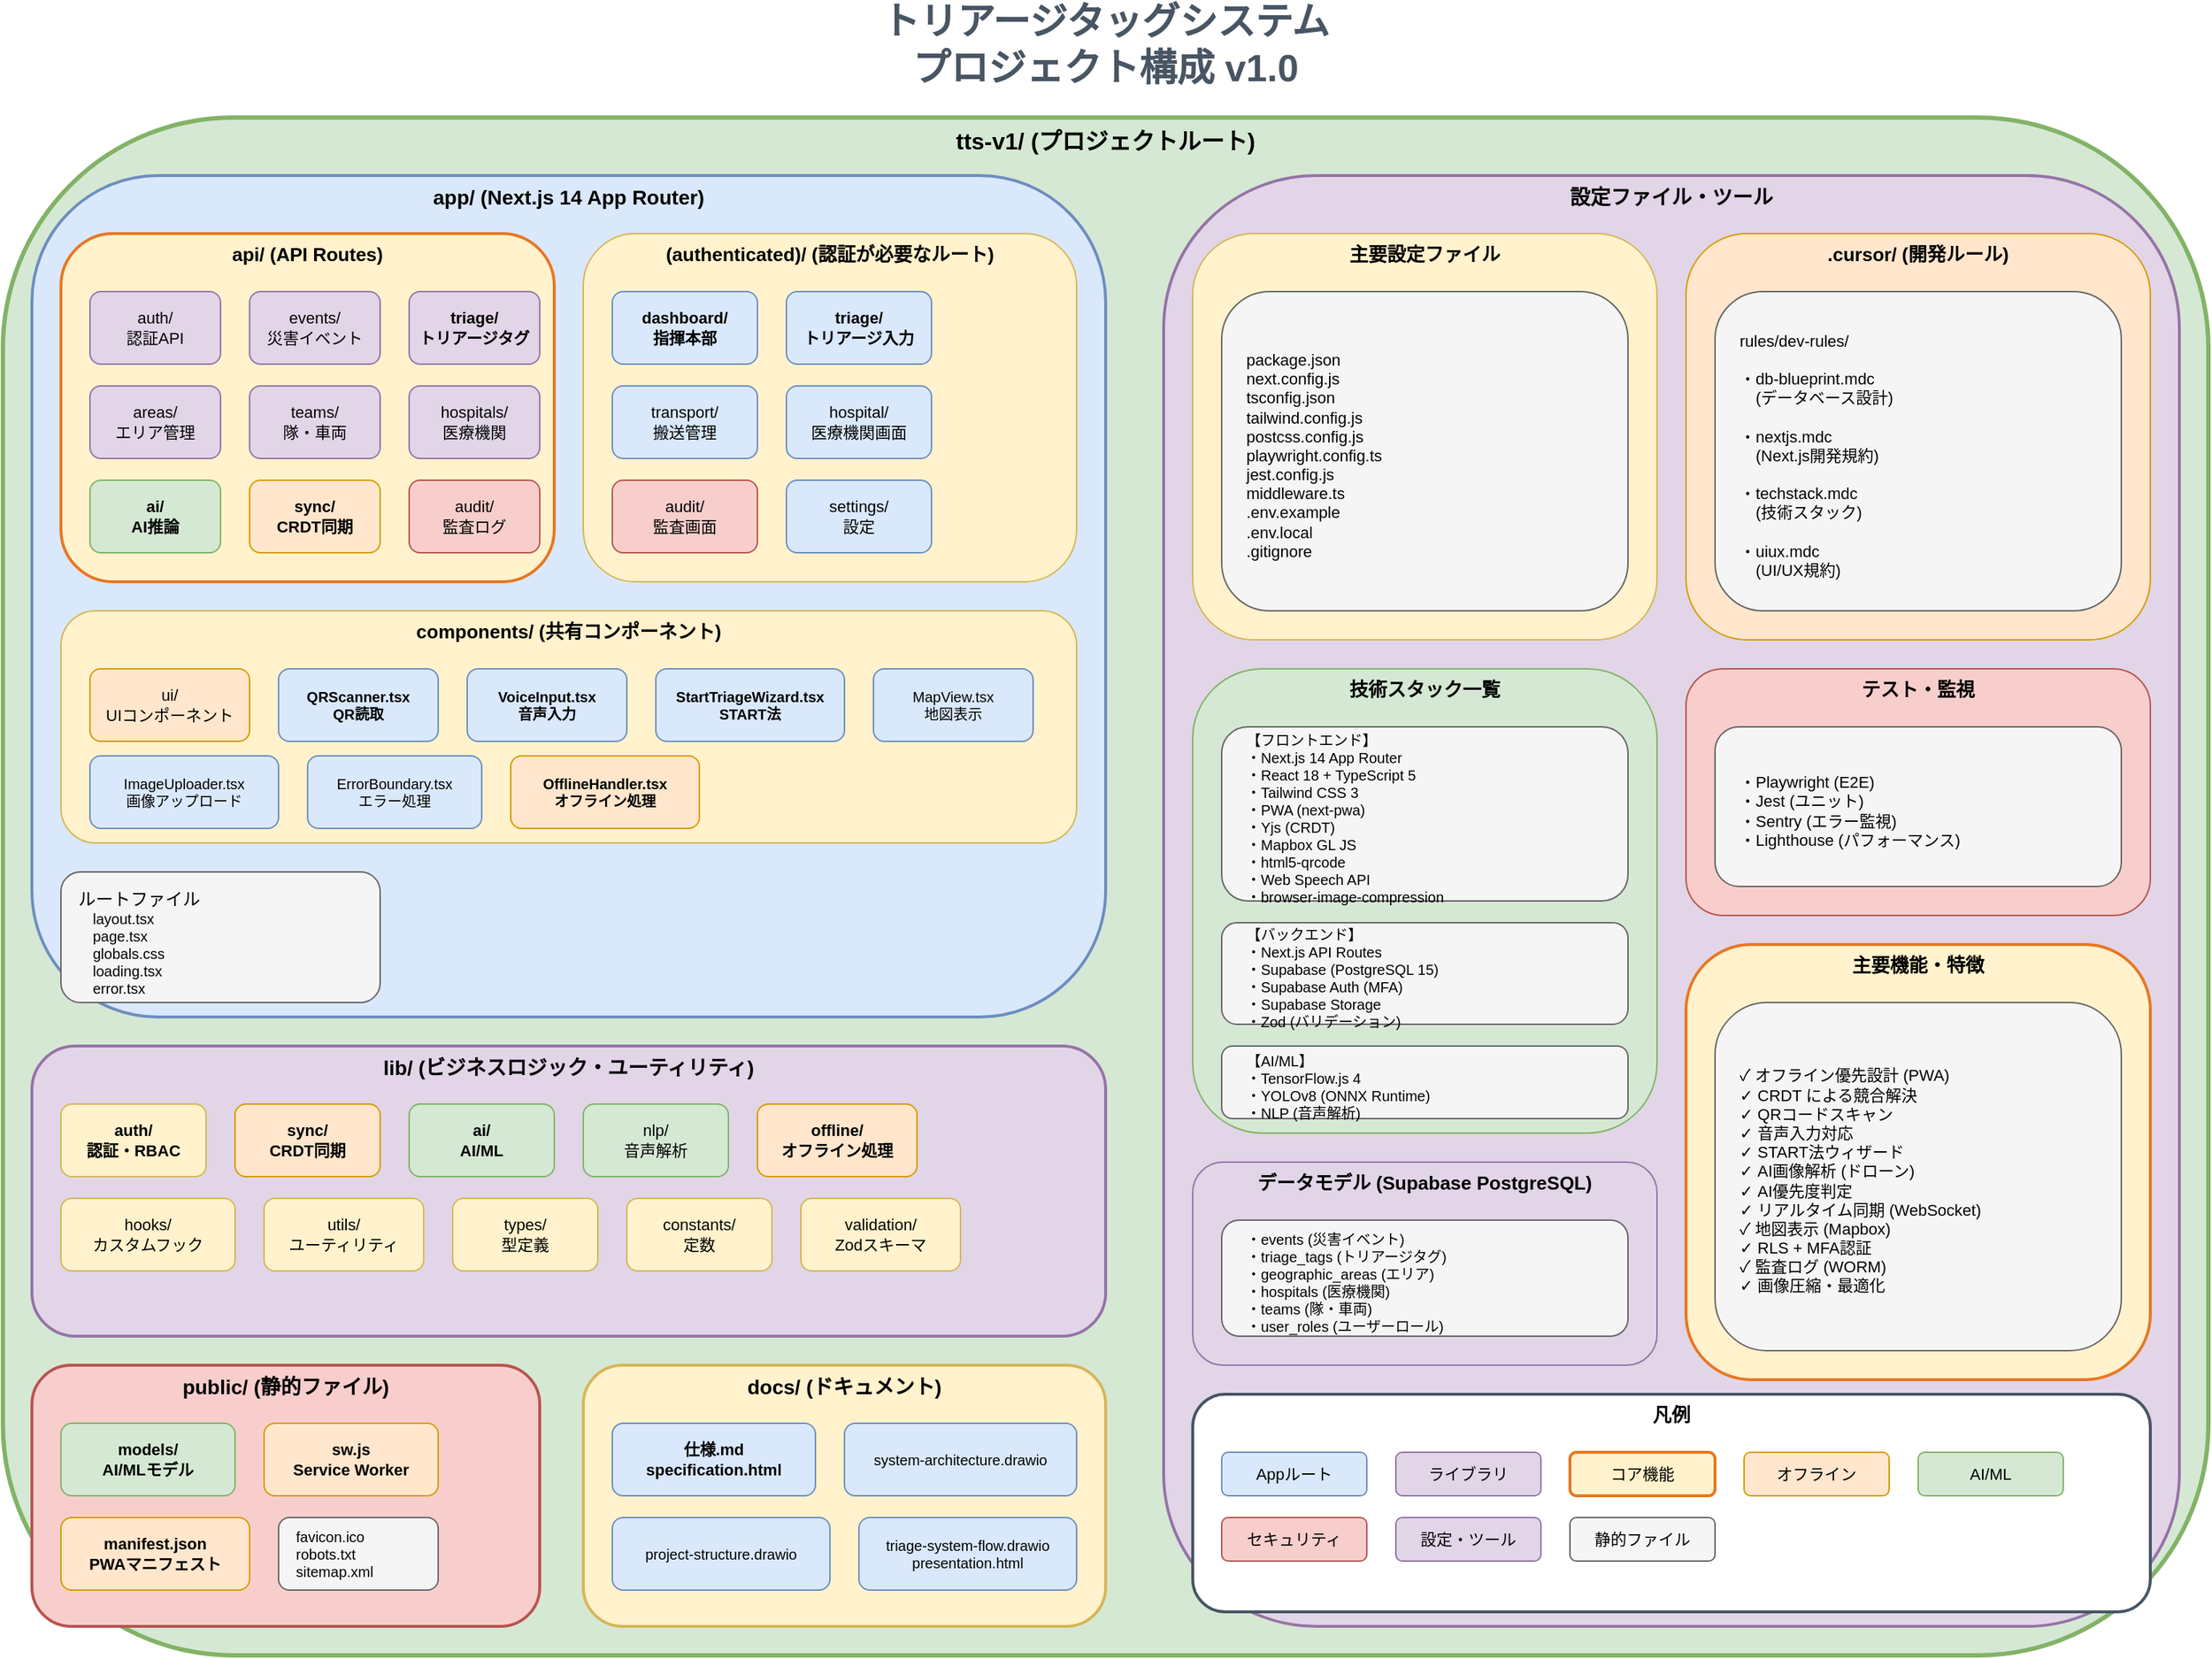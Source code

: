 <mxfile version="24.0.0">
  <diagram name="トリアージタッグシステム プロジェクト構成" id="tts-project-structure">
    <mxGraphModel dx="1600" dy="1100" grid="1" gridSize="10" guides="1" tooltips="1" connect="1" arrows="1" fold="1" page="1" pageScale="1" pageWidth="1600" pageHeight="1200" math="0" shadow="0">
      <root>
        <mxCell id="0" />
        <mxCell id="1" parent="0" />

        <!-- Title -->
        <mxCell id="title" value="トリアージタッグシステム&#xa;プロジェクト構成 v1.0" style="text;html=1;strokeColor=none;fillColor=none;align=center;verticalAlign=middle;whiteSpace=wrap;rounded=0;fontSize=26;fontStyle=1;fontColor=#485563" vertex="1" parent="1">
          <mxGeometry x="500" y="20" width="600" height="60" as="geometry" />
        </mxCell>

        <!-- Root Directory -->
        <mxCell id="root" value="tts-v1/ (プロジェクトルート)" style="rounded=1;whiteSpace=wrap;html=1;fillColor=#d5e8d4;strokeColor=#82b366;fontSize=16;fontStyle=1;verticalAlign=top;strokeWidth=3;" vertex="1" parent="1">
          <mxGeometry x="40" y="100" width="1520" height="1060" as="geometry" />
        </mxCell>

        <!-- App Directory (Main) -->
        <mxCell id="app-dir" value="app/ (Next.js 14 App Router)" style="rounded=1;whiteSpace=wrap;html=1;fillColor=#dae8fc;strokeColor=#6c8ebf;fontSize=14;fontStyle=1;verticalAlign=top;strokeWidth=2;" vertex="1" parent="1">
          <mxGeometry x="60" y="140" width="740" height="580" as="geometry" />
        </mxCell>

        <!-- API Routes -->
        <mxCell id="api" value="api/ (API Routes)" style="rounded=1;whiteSpace=wrap;html=1;fillColor=#fff2cc;strokeColor=#E87722;fontSize=13;fontStyle=1;verticalAlign=top;strokeWidth=2;" vertex="1" parent="1">
          <mxGeometry x="80" y="180" width="340" height="240" as="geometry" />
        </mxCell>

        <mxCell id="api-auth" value="auth/&#xa;認証API" style="rounded=1;whiteSpace=wrap;html=1;fillColor=#e1d5e7;strokeColor=#9673a6;fontSize=11;" vertex="1" parent="1">
          <mxGeometry x="100" y="220" width="90" height="50" as="geometry" />
        </mxCell>

        <mxCell id="api-events" value="events/&#xa;災害イベント" style="rounded=1;whiteSpace=wrap;html=1;fillColor=#e1d5e7;strokeColor=#9673a6;fontSize=11;" vertex="1" parent="1">
          <mxGeometry x="210" y="220" width="90" height="50" as="geometry" />
        </mxCell>

        <mxCell id="api-triage" value="triage/&#xa;トリアージタグ" style="rounded=1;whiteSpace=wrap;html=1;fillColor=#e1d5e7;strokeColor=#9673a6;fontSize=11;fontStyle=1;" vertex="1" parent="1">
          <mxGeometry x="320" y="220" width="90" height="50" as="geometry" />
        </mxCell>

        <mxCell id="api-areas" value="areas/&#xa;エリア管理" style="rounded=1;whiteSpace=wrap;html=1;fillColor=#e1d5e7;strokeColor=#9673a6;fontSize=11;" vertex="1" parent="1">
          <mxGeometry x="100" y="285" width="90" height="50" as="geometry" />
        </mxCell>

        <mxCell id="api-teams" value="teams/&#xa;隊・車両" style="rounded=1;whiteSpace=wrap;html=1;fillColor=#e1d5e7;strokeColor=#9673a6;fontSize=11;" vertex="1" parent="1">
          <mxGeometry x="210" y="285" width="90" height="50" as="geometry" />
        </mxCell>

        <mxCell id="api-hospitals" value="hospitals/&#xa;医療機関" style="rounded=1;whiteSpace=wrap;html=1;fillColor=#e1d5e7;strokeColor=#9673a6;fontSize=11;" vertex="1" parent="1">
          <mxGeometry x="320" y="285" width="90" height="50" as="geometry" />
        </mxCell>

        <mxCell id="api-ai" value="ai/&#xa;AI推論" style="rounded=1;whiteSpace=wrap;html=1;fillColor=#d5e8d4;strokeColor=#82b366;fontSize=11;fontStyle=1;" vertex="1" parent="1">
          <mxGeometry x="100" y="350" width="90" height="50" as="geometry" />
        </mxCell>

        <mxCell id="api-sync" value="sync/&#xa;CRDT同期" style="rounded=1;whiteSpace=wrap;html=1;fillColor=#ffe6cc;strokeColor=#d79b00;fontSize=11;fontStyle=1;" vertex="1" parent="1">
          <mxGeometry x="210" y="350" width="90" height="50" as="geometry" />
        </mxCell>

        <mxCell id="api-audit" value="audit/&#xa;監査ログ" style="rounded=1;whiteSpace=wrap;html=1;fillColor=#f8cecc;strokeColor=#b85450;fontSize=11;" vertex="1" parent="1">
          <mxGeometry x="320" y="350" width="90" height="50" as="geometry" />
        </mxCell>

        <!-- Pages/Routes (Authenticated) -->
        <mxCell id="routes" value="(authenticated)/ (認証が必要なルート)" style="rounded=1;whiteSpace=wrap;html=1;fillColor=#fff2cc;strokeColor=#d6b656;fontSize=13;fontStyle=1;verticalAlign=top;" vertex="1" parent="1">
          <mxGeometry x="440" y="180" width="340" height="240" as="geometry" />
        </mxCell>

        <mxCell id="route-dashboard" value="dashboard/&#xa;指揮本部" style="rounded=1;whiteSpace=wrap;html=1;fillColor=#dae8fc;strokeColor=#6c8ebf;fontSize=11;fontStyle=1;" vertex="1" parent="1">
          <mxGeometry x="460" y="220" width="100" height="50" as="geometry" />
        </mxCell>

        <mxCell id="route-triage" value="triage/&#xa;トリアージ入力" style="rounded=1;whiteSpace=wrap;html=1;fillColor=#dae8fc;strokeColor=#6c8ebf;fontSize=11;fontStyle=1;" vertex="1" parent="1">
          <mxGeometry x="580" y="220" width="100" height="50" as="geometry" />
        </mxCell>

        <mxCell id="route-transport" value="transport/&#xa;搬送管理" style="rounded=1;whiteSpace=wrap;html=1;fillColor=#dae8fc;strokeColor=#6c8ebf;fontSize=11;" vertex="1" parent="1">
          <mxGeometry x="460" y="285" width="100" height="50" as="geometry" />
        </mxCell>

        <mxCell id="route-hospital" value="hospital/&#xa;医療機関画面" style="rounded=1;whiteSpace=wrap;html=1;fillColor=#dae8fc;strokeColor=#6c8ebf;fontSize=11;" vertex="1" parent="1">
          <mxGeometry x="580" y="285" width="100" height="50" as="geometry" />
        </mxCell>

        <mxCell id="route-audit" value="audit/&#xa;監査画面" style="rounded=1;whiteSpace=wrap;html=1;fillColor=#f8cecc;strokeColor=#b85450;fontSize=11;" vertex="1" parent="1">
          <mxGeometry x="460" y="350" width="100" height="50" as="geometry" />
        </mxCell>

        <mxCell id="route-settings" value="settings/&#xa;設定" style="rounded=1;whiteSpace=wrap;html=1;fillColor=#dae8fc;strokeColor=#6c8ebf;fontSize=11;" vertex="1" parent="1">
          <mxGeometry x="580" y="350" width="100" height="50" as="geometry" />
        </mxCell>

        <!-- Components -->
        <mxCell id="components" value="components/ (共有コンポーネント)" style="rounded=1;whiteSpace=wrap;html=1;fillColor=#fff2cc;strokeColor=#d6b656;fontSize=13;fontStyle=1;verticalAlign=top;" vertex="1" parent="1">
          <mxGeometry x="80" y="440" width="700" height="160" as="geometry" />
        </mxCell>

        <mxCell id="comp-ui" value="ui/&#xa;UIコンポーネント" style="rounded=1;whiteSpace=wrap;html=1;fillColor=#ffe6cc;strokeColor=#d79b00;fontSize=11;" vertex="1" parent="1">
          <mxGeometry x="100" y="480" width="110" height="50" as="geometry" />
        </mxCell>

        <mxCell id="comp-qr" value="QRScanner.tsx&#xa;QR読取" style="rounded=1;whiteSpace=wrap;html=1;fillColor=#dae8fc;strokeColor=#6c8ebf;fontSize=10;fontStyle=1;" vertex="1" parent="1">
          <mxGeometry x="230" y="480" width="110" height="50" as="geometry" />
        </mxCell>

        <mxCell id="comp-voice" value="VoiceInput.tsx&#xa;音声入力" style="rounded=1;whiteSpace=wrap;html=1;fillColor=#dae8fc;strokeColor=#6c8ebf;fontSize=10;fontStyle=1;" vertex="1" parent="1">
          <mxGeometry x="360" y="480" width="110" height="50" as="geometry" />
        </mxCell>

        <mxCell id="comp-wizard" value="StartTriageWizard.tsx&#xa;START法" style="rounded=1;whiteSpace=wrap;html=1;fillColor=#dae8fc;strokeColor=#6c8ebf;fontSize=10;fontStyle=1;" vertex="1" parent="1">
          <mxGeometry x="490" y="480" width="130" height="50" as="geometry" />
        </mxCell>

        <mxCell id="comp-map" value="MapView.tsx&#xa;地図表示" style="rounded=1;whiteSpace=wrap;html=1;fillColor=#dae8fc;strokeColor=#6c8ebf;fontSize=10;" vertex="1" parent="1">
          <mxGeometry x="640" y="480" width="110" height="50" as="geometry" />
        </mxCell>

        <mxCell id="comp-image" value="ImageUploader.tsx&#xa;画像アップロード" style="rounded=1;whiteSpace=wrap;html=1;fillColor=#dae8fc;strokeColor=#6c8ebf;fontSize=10;" vertex="1" parent="1">
          <mxGeometry x="100" y="540" width="130" height="50" as="geometry" />
        </mxCell>

        <mxCell id="comp-error" value="ErrorBoundary.tsx&#xa;エラー処理" style="rounded=1;whiteSpace=wrap;html=1;fillColor=#dae8fc;strokeColor=#6c8ebf;fontSize=10;" vertex="1" parent="1">
          <mxGeometry x="250" y="540" width="120" height="50" as="geometry" />
        </mxCell>

        <mxCell id="comp-offline" value="OfflineHandler.tsx&#xa;オフライン処理" style="rounded=1;whiteSpace=wrap;html=1;fillColor=#ffe6cc;strokeColor=#d79b00;fontSize=10;fontStyle=1;" vertex="1" parent="1">
          <mxGeometry x="390" y="540" width="130" height="50" as="geometry" />
        </mxCell>

        <!-- App Root Files -->
        <mxCell id="app-files" value="ルートファイル" style="rounded=1;whiteSpace=wrap;html=1;fillColor=#f5f5f5;strokeColor=#666666;fontSize=12;verticalAlign=top;align=left;spacingLeft=10;spacingTop=5;" vertex="1" parent="1">
          <mxGeometry x="80" y="620" width="220" height="90" as="geometry" />
        </mxCell>

        <mxCell id="app-files-list" value="layout.tsx&#xa;page.tsx&#xa;globals.css&#xa;loading.tsx&#xa;error.tsx" style="text;html=1;strokeColor=none;fillColor=none;align=left;verticalAlign=top;whiteSpace=wrap;rounded=0;fontSize=10;spacingLeft=10;" vertex="1" parent="1">
          <mxGeometry x="90" y="640" width="200" height="60" as="geometry" />
        </mxCell>

        <!-- Lib Directory -->
        <mxCell id="lib-dir" value="lib/ (ビジネスロジック・ユーティリティ)" style="rounded=1;whiteSpace=wrap;html=1;fillColor=#e1d5e7;strokeColor=#9673a6;fontSize=14;fontStyle=1;verticalAlign=top;strokeWidth=2;" vertex="1" parent="1">
          <mxGeometry x="60" y="740" width="740" height="200" as="geometry" />
        </mxCell>

        <mxCell id="lib-auth" value="auth/&#xa;認証・RBAC" style="rounded=1;whiteSpace=wrap;html=1;fillColor=#fff2cc;strokeColor=#d6b656;fontSize=11;fontStyle=1;" vertex="1" parent="1">
          <mxGeometry x="80" y="780" width="100" height="50" as="geometry" />
        </mxCell>

        <mxCell id="lib-sync" value="sync/&#xa;CRDT同期" style="rounded=1;whiteSpace=wrap;html=1;fillColor=#ffe6cc;strokeColor=#d79b00;fontSize=11;fontStyle=1;" vertex="1" parent="1">
          <mxGeometry x="200" y="780" width="100" height="50" as="geometry" />
        </mxCell>

        <mxCell id="lib-ai" value="ai/&#xa;AI/ML" style="rounded=1;whiteSpace=wrap;html=1;fillColor=#d5e8d4;strokeColor=#82b366;fontSize=11;fontStyle=1;" vertex="1" parent="1">
          <mxGeometry x="320" y="780" width="100" height="50" as="geometry" />
        </mxCell>

        <mxCell id="lib-nlp" value="nlp/&#xa;音声解析" style="rounded=1;whiteSpace=wrap;html=1;fillColor=#d5e8d4;strokeColor=#82b366;fontSize=11;" vertex="1" parent="1">
          <mxGeometry x="440" y="780" width="100" height="50" as="geometry" />
        </mxCell>

        <mxCell id="lib-offline" value="offline/&#xa;オフライン処理" style="rounded=1;whiteSpace=wrap;html=1;fillColor=#ffe6cc;strokeColor=#d79b00;fontSize=11;fontStyle=1;" vertex="1" parent="1">
          <mxGeometry x="560" y="780" width="110" height="50" as="geometry" />
        </mxCell>

        <mxCell id="lib-hooks" value="hooks/&#xa;カスタムフック" style="rounded=1;whiteSpace=wrap;html=1;fillColor=#fff2cc;strokeColor=#d6b656;fontSize=11;" vertex="1" parent="1">
          <mxGeometry x="80" y="845" width="120" height="50" as="geometry" />
        </mxCell>

        <mxCell id="lib-utils" value="utils/&#xa;ユーティリティ" style="rounded=1;whiteSpace=wrap;html=1;fillColor=#fff2cc;strokeColor=#d6b656;fontSize=11;" vertex="1" parent="1">
          <mxGeometry x="220" y="845" width="110" height="50" as="geometry" />
        </mxCell>

        <mxCell id="lib-types" value="types/&#xa;型定義" style="rounded=1;whiteSpace=wrap;html=1;fillColor=#fff2cc;strokeColor=#d6b656;fontSize=11;" vertex="1" parent="1">
          <mxGeometry x="350" y="845" width="100" height="50" as="geometry" />
        </mxCell>

        <mxCell id="lib-constants" value="constants/&#xa;定数" style="rounded=1;whiteSpace=wrap;html=1;fillColor=#fff2cc;strokeColor=#d6b656;fontSize=11;" vertex="1" parent="1">
          <mxGeometry x="470" y="845" width="100" height="50" as="geometry" />
        </mxCell>

        <mxCell id="lib-validation" value="validation/&#xa;Zodスキーマ" style="rounded=1;whiteSpace=wrap;html=1;fillColor=#fff2cc;strokeColor=#d6b656;fontSize=11;" vertex="1" parent="1">
          <mxGeometry x="590" y="845" width="110" height="50" as="geometry" />
        </mxCell>

        <!-- Public Directory -->
        <mxCell id="public-dir" value="public/ (静的ファイル)" style="rounded=1;whiteSpace=wrap;html=1;fillColor=#f8cecc;strokeColor=#b85450;fontSize=14;fontStyle=1;verticalAlign=top;strokeWidth=2;" vertex="1" parent="1">
          <mxGeometry x="60" y="960" width="350" height="180" as="geometry" />
        </mxCell>

        <mxCell id="public-models" value="models/&#xa;AI/MLモデル" style="rounded=1;whiteSpace=wrap;html=1;fillColor=#d5e8d4;strokeColor=#82b366;fontSize=11;fontStyle=1;" vertex="1" parent="1">
          <mxGeometry x="80" y="1000" width="120" height="50" as="geometry" />
        </mxCell>

        <mxCell id="public-sw" value="sw.js&#xa;Service Worker" style="rounded=1;whiteSpace=wrap;html=1;fillColor=#ffe6cc;strokeColor=#d79b00;fontSize=11;fontStyle=1;" vertex="1" parent="1">
          <mxGeometry x="220" y="1000" width="120" height="50" as="geometry" />
        </mxCell>

        <mxCell id="public-manifest" value="manifest.json&#xa;PWAマニフェスト" style="rounded=1;whiteSpace=wrap;html=1;fillColor=#ffe6cc;strokeColor=#d79b00;fontSize=11;fontStyle=1;" vertex="1" parent="1">
          <mxGeometry x="80" y="1065" width="130" height="50" as="geometry" />
        </mxCell>

        <mxCell id="public-static" value="favicon.ico&#xa;robots.txt&#xa;sitemap.xml" style="rounded=1;whiteSpace=wrap;html=1;fillColor=#f5f5f5;strokeColor=#666666;fontSize=10;align=left;spacingLeft=10;" vertex="1" parent="1">
          <mxGeometry x="230" y="1065" width="110" height="50" as="geometry" />
        </mxCell>

        <!-- Docs Directory -->
        <mxCell id="docs-dir" value="docs/ (ドキュメント)" style="rounded=1;whiteSpace=wrap;html=1;fillColor=#fff2cc;strokeColor=#d6b656;fontSize=14;fontStyle=1;verticalAlign=top;strokeWidth=2;" vertex="1" parent="1">
          <mxGeometry x="440" y="960" width="360" height="180" as="geometry" />
        </mxCell>

        <mxCell id="docs-spec" value="仕様.md&#xa;specification.html" style="rounded=1;whiteSpace=wrap;html=1;fillColor=#dae8fc;strokeColor=#6c8ebf;fontSize=11;fontStyle=1;" vertex="1" parent="1">
          <mxGeometry x="460" y="1000" width="140" height="50" as="geometry" />
        </mxCell>

        <mxCell id="docs-arch" value="system-architecture.drawio" style="rounded=1;whiteSpace=wrap;html=1;fillColor=#dae8fc;strokeColor=#6c8ebf;fontSize=10;" vertex="1" parent="1">
          <mxGeometry x="620" y="1000" width="160" height="50" as="geometry" />
        </mxCell>

        <mxCell id="docs-structure" value="project-structure.drawio" style="rounded=1;whiteSpace=wrap;html=1;fillColor=#dae8fc;strokeColor=#6c8ebf;fontSize=10;" vertex="1" parent="1">
          <mxGeometry x="460" y="1065" width="150" height="50" as="geometry" />
        </mxCell>

        <mxCell id="docs-flow" value="triage-system-flow.drawio&#xa;presentation.html" style="rounded=1;whiteSpace=wrap;html=1;fillColor=#dae8fc;strokeColor=#6c8ebf;fontSize=10;" vertex="1" parent="1">
          <mxGeometry x="630" y="1065" width="150" height="50" as="geometry" />
        </mxCell>

        <!-- Config and Tools (Right Side) -->
        <mxCell id="config-dir" value="設定ファイル・ツール" style="rounded=1;whiteSpace=wrap;html=1;fillColor=#e1d5e7;strokeColor=#9673a6;fontSize=14;fontStyle=1;verticalAlign=top;strokeWidth=2;" vertex="1" parent="1">
          <mxGeometry x="840" y="140" width="700" height="1000" as="geometry" />
        </mxCell>

        <!-- Config Files -->
        <mxCell id="config-main" value="主要設定ファイル" style="rounded=1;whiteSpace=wrap;html=1;fillColor=#fff2cc;strokeColor=#d6b656;fontSize=13;fontStyle=1;verticalAlign=top;" vertex="1" parent="1">
          <mxGeometry x="860" y="180" width="320" height="280" as="geometry" />
        </mxCell>

        <mxCell id="config-files" value="package.json&#xa;next.config.js&#xa;tsconfig.json&#xa;tailwind.config.js&#xa;postcss.config.js&#xa;playwright.config.ts&#xa;jest.config.js&#xa;middleware.ts&#xa;.env.example&#xa;.env.local&#xa;.gitignore" style="rounded=1;whiteSpace=wrap;html=1;fillColor=#f5f5f5;strokeColor=#666666;align=left;spacingLeft=15;spacingTop=5;fontSize=11;" vertex="1" parent="1">
          <mxGeometry x="880" y="220" width="280" height="220" as="geometry" />
        </mxCell>

        <!-- Cursor Rules -->
        <mxCell id="cursor-dir" value=".cursor/ (開発ルール)" style="rounded=1;whiteSpace=wrap;html=1;fillColor=#ffe6cc;strokeColor=#d79b00;fontSize=13;fontStyle=1;verticalAlign=top;" vertex="1" parent="1">
          <mxGeometry x="1200" y="180" width="320" height="280" as="geometry" />
        </mxCell>

        <mxCell id="cursor-rules" value="rules/dev-rules/&#xa;&#xa;・db-blueprint.mdc&#xa;　(データベース設計)&#xa;&#xa;・nextjs.mdc&#xa;　(Next.js開発規約)&#xa;&#xa;・techstack.mdc&#xa;　(技術スタック)&#xa;&#xa;・uiux.mdc&#xa;　(UI/UX規約)" style="rounded=1;whiteSpace=wrap;html=1;fillColor=#f5f5f5;strokeColor=#666666;align=left;spacingLeft=15;spacingTop=5;fontSize=11;" vertex="1" parent="1">
          <mxGeometry x="1220" y="220" width="280" height="220" as="geometry" />
        </mxCell>

        <!-- Tech Stack -->
        <mxCell id="tech-stack-box" value="技術スタック一覧" style="rounded=1;whiteSpace=wrap;html=1;fillColor=#d5e8d4;strokeColor=#82b366;fontSize=13;fontStyle=1;verticalAlign=top;" vertex="1" parent="1">
          <mxGeometry x="860" y="480" width="320" height="320" as="geometry" />
        </mxCell>

        <mxCell id="tech-frontend" value="【フロントエンド】&#xa;・Next.js 14 App Router&#xa;・React 18 + TypeScript 5&#xa;・Tailwind CSS 3&#xa;・PWA (next-pwa)&#xa;・Yjs (CRDT)&#xa;・Mapbox GL JS&#xa;・html5-qrcode&#xa;・Web Speech API&#xa;・browser-image-compression" style="rounded=1;whiteSpace=wrap;html=1;fillColor=#f5f5f5;strokeColor=#666666;align=left;spacingLeft=15;spacingTop=5;fontSize=10;" vertex="1" parent="1">
          <mxGeometry x="880" y="520" width="280" height="120" as="geometry" />
        </mxCell>

        <mxCell id="tech-backend" value="【バックエンド】&#xa;・Next.js API Routes&#xa;・Supabase (PostgreSQL 15)&#xa;・Supabase Auth (MFA)&#xa;・Supabase Storage&#xa;・Zod (バリデーション)" style="rounded=1;whiteSpace=wrap;html=1;fillColor=#f5f5f5;strokeColor=#666666;align=left;spacingLeft=15;spacingTop=5;fontSize=10;" vertex="1" parent="1">
          <mxGeometry x="880" y="655" width="280" height="70" as="geometry" />
        </mxCell>

        <mxCell id="tech-ai" value="【AI/ML】&#xa;・TensorFlow.js 4&#xa;・YOLOv8 (ONNX Runtime)&#xa;・NLP (音声解析)" style="rounded=1;whiteSpace=wrap;html=1;fillColor=#f5f5f5;strokeColor=#666666;align=left;spacingLeft=15;spacingTop=5;fontSize=10;" vertex="1" parent="1">
          <mxGeometry x="880" y="740" width="280" height="50" as="geometry" />
        </mxCell>

        <!-- Testing & Monitoring -->
        <mxCell id="testing-box" value="テスト・監視" style="rounded=1;whiteSpace=wrap;html=1;fillColor=#f8cecc;strokeColor=#b85450;fontSize=13;fontStyle=1;verticalAlign=top;" vertex="1" parent="1">
          <mxGeometry x="1200" y="480" width="320" height="170" as="geometry" />
        </mxCell>

        <mxCell id="testing-tools" value="・Playwright (E2E)&#xa;・Jest (ユニット)&#xa;・Sentry (エラー監視)&#xa;・Lighthouse (パフォーマンス)" style="rounded=1;whiteSpace=wrap;html=1;fillColor=#f5f5f5;strokeColor=#666666;align=left;spacingLeft=15;spacingTop=5;fontSize=11;" vertex="1" parent="1">
          <mxGeometry x="1220" y="520" width="280" height="110" as="geometry" />
        </mxCell>

        <!-- Key Features -->
        <mxCell id="features-box" value="主要機能・特徴" style="rounded=1;whiteSpace=wrap;html=1;fillColor=#fff2cc;strokeColor=#E87722;fontSize=13;fontStyle=1;verticalAlign=top;strokeWidth=2;" vertex="1" parent="1">
          <mxGeometry x="1200" y="670" width="320" height="300" as="geometry" />
        </mxCell>

        <mxCell id="features-list" value="✓ オフライン優先設計 (PWA)&#xa;✓ CRDT による競合解決&#xa;✓ QRコードスキャン&#xa;✓ 音声入力対応&#xa;✓ START法ウィザード&#xa;✓ AI画像解析 (ドローン)&#xa;✓ AI優先度判定&#xa;✓ リアルタイム同期 (WebSocket)&#xa;✓ 地図表示 (Mapbox)&#xa;✓ RLS + MFA認証&#xa;✓ 監査ログ (WORM)&#xa;✓ 画像圧縮・最適化" style="rounded=1;whiteSpace=wrap;html=1;fillColor=#f5f5f5;strokeColor=#666666;align=left;spacingLeft=15;spacingTop=5;fontSize=11;" vertex="1" parent="1">
          <mxGeometry x="1220" y="710" width="280" height="240" as="geometry" />
        </mxCell>

        <!-- Database Schema -->
        <mxCell id="db-box" value="データモデル (Supabase PostgreSQL)" style="rounded=1;whiteSpace=wrap;html=1;fillColor=#e1d5e7;strokeColor=#9673a6;fontSize=13;fontStyle=1;verticalAlign=top;" vertex="1" parent="1">
          <mxGeometry x="860" y="820" width="320" height="140" as="geometry" />
        </mxCell>

        <mxCell id="db-tables" value="・events (災害イベント)&#xa;・triage_tags (トリアージタグ)&#xa;・geographic_areas (エリア)&#xa;・hospitals (医療機関)&#xa;・teams (隊・車両)&#xa;・user_roles (ユーザーロール)" style="rounded=1;whiteSpace=wrap;html=1;fillColor=#f5f5f5;strokeColor=#666666;align=left;spacingLeft=15;spacingTop=5;fontSize=10;" vertex="1" parent="1">
          <mxGeometry x="880" y="860" width="280" height="80" as="geometry" />
        </mxCell>

        <!-- Legend -->
        <mxCell id="legend-box" value="凡例" style="rounded=1;whiteSpace=wrap;html=1;fillColor=#ffffff;strokeColor=#485563;fontSize=13;fontStyle=1;verticalAlign=top;strokeWidth=2;" vertex="1" parent="1">
          <mxGeometry x="860" y="980" width="660" height="150" as="geometry" />
        </mxCell>

        <mxCell id="legend-app" value="Appルート" style="rounded=1;whiteSpace=wrap;html=1;fillColor=#dae8fc;strokeColor=#6c8ebf;fontSize=11;" vertex="1" parent="1">
          <mxGeometry x="880" y="1020" width="100" height="30" as="geometry" />
        </mxCell>

        <mxCell id="legend-lib" value="ライブラリ" style="rounded=1;whiteSpace=wrap;html=1;fillColor=#e1d5e7;strokeColor=#9673a6;fontSize=11;" vertex="1" parent="1">
          <mxGeometry x="1000" y="1020" width="100" height="30" as="geometry" />
        </mxCell>

        <mxCell id="legend-core" value="コア機能" style="rounded=1;whiteSpace=wrap;html=1;fillColor=#fff2cc;strokeColor=#E87722;fontSize=11;strokeWidth=2;" vertex="1" parent="1">
          <mxGeometry x="1120" y="1020" width="100" height="30" as="geometry" />
        </mxCell>

        <mxCell id="legend-offline" value="オフライン" style="rounded=1;whiteSpace=wrap;html=1;fillColor=#ffe6cc;strokeColor=#d79b00;fontSize=11;" vertex="1" parent="1">
          <mxGeometry x="1240" y="1020" width="100" height="30" as="geometry" />
        </mxCell>

        <mxCell id="legend-ai" value="AI/ML" style="rounded=1;whiteSpace=wrap;html=1;fillColor=#d5e8d4;strokeColor=#82b366;fontSize=11;" vertex="1" parent="1">
          <mxGeometry x="1360" y="1020" width="100" height="30" as="geometry" />
        </mxCell>

        <mxCell id="legend-security" value="セキュリティ" style="rounded=1;whiteSpace=wrap;html=1;fillColor=#f8cecc;strokeColor=#b85450;fontSize=11;" vertex="1" parent="1">
          <mxGeometry x="880" y="1065" width="100" height="30" as="geometry" />
        </mxCell>

        <mxCell id="legend-config" value="設定・ツール" style="rounded=1;whiteSpace=wrap;html=1;fillColor=#e1d5e7;strokeColor=#9673a6;fontSize=11;" vertex="1" parent="1">
          <mxGeometry x="1000" y="1065" width="100" height="30" as="geometry" />
        </mxCell>

        <mxCell id="legend-static" value="静的ファイル" style="rounded=1;whiteSpace=wrap;html=1;fillColor=#f5f5f5;strokeColor=#666666;fontSize=11;" vertex="1" parent="1">
          <mxGeometry x="1120" y="1065" width="100" height="30" as="geometry" />
        </mxCell>

      </root>
    </mxGraphModel>
  </diagram>
</mxfile>
